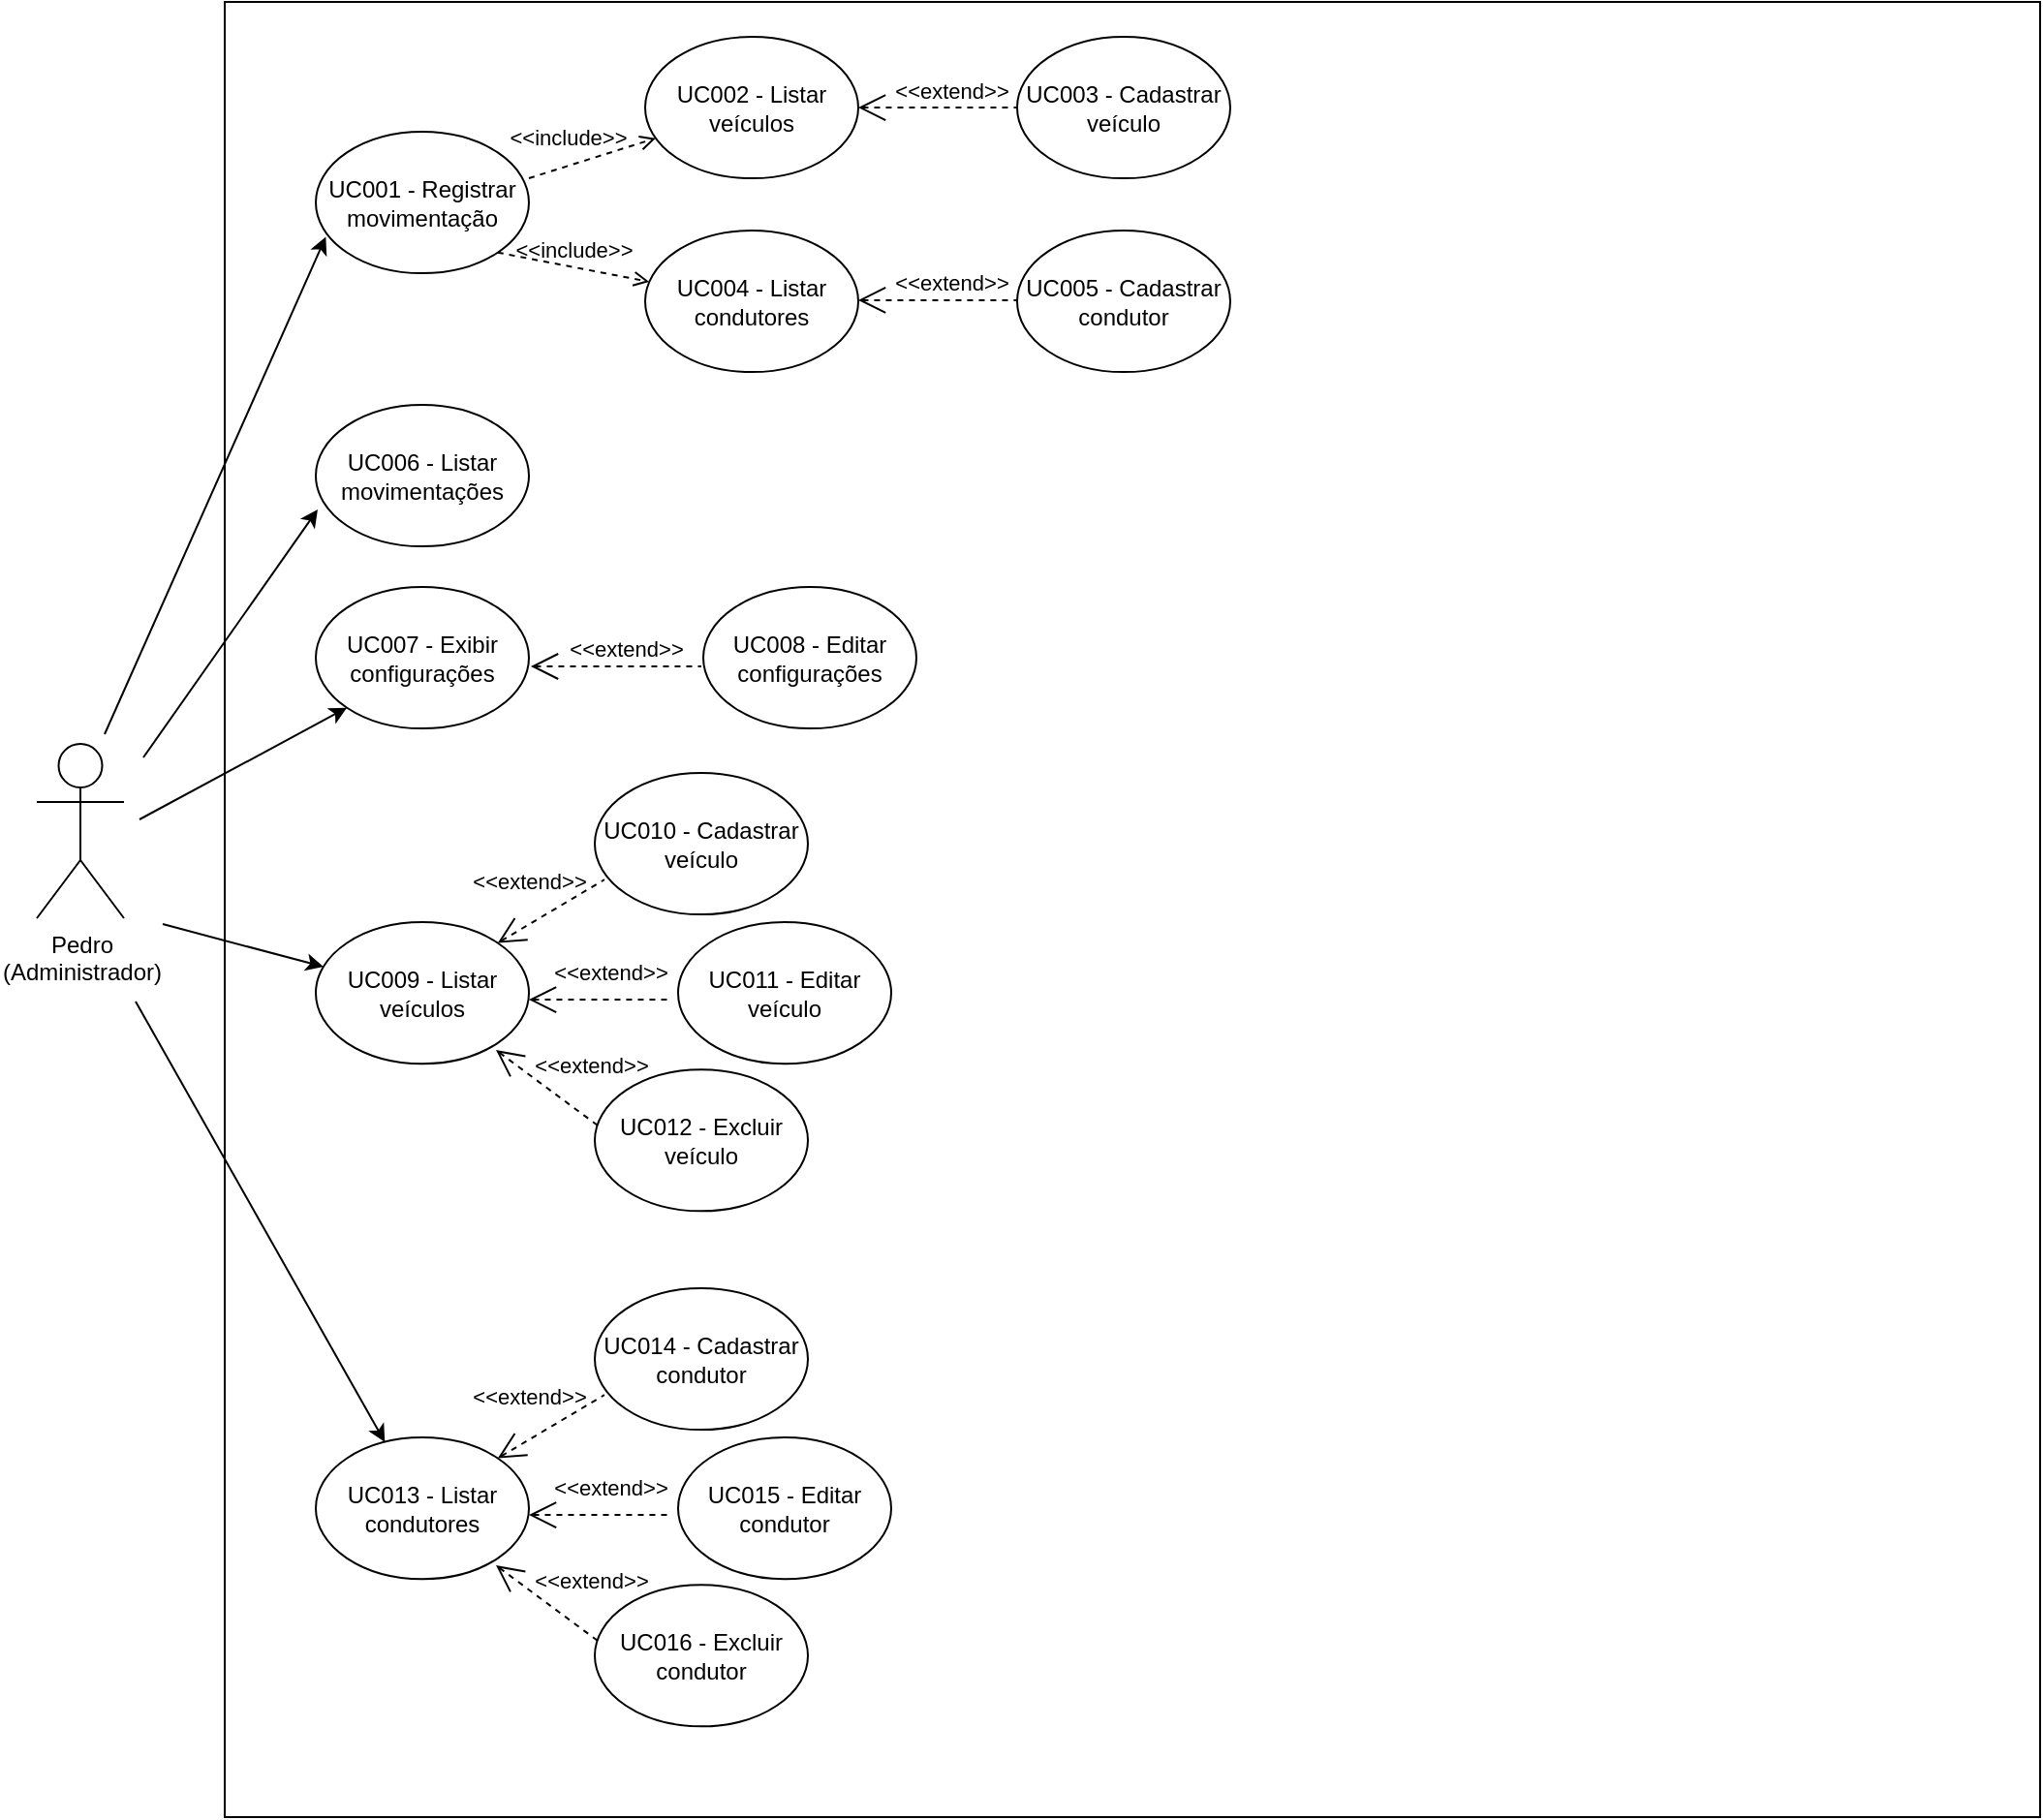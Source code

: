 <mxfile version="20.8.20" type="github">
  <diagram name="Página-1" id="faZqavo2saKHAUYqB46W">
    <mxGraphModel dx="633" dy="569" grid="0" gridSize="10" guides="1" tooltips="1" connect="1" arrows="1" fold="1" page="1" pageScale="1" pageWidth="827" pageHeight="1169" math="0" shadow="0">
      <root>
        <mxCell id="0" />
        <mxCell id="1" parent="0" />
        <mxCell id="caubpSiTxFr4B8Om-Vba-1" value="Pedro&lt;br&gt;(Administrador)" style="shape=umlActor;verticalLabelPosition=bottom;verticalAlign=top;html=1;outlineConnect=0;aspect=fixed;" parent="1" vertex="1">
          <mxGeometry x="39" y="495" width="45" height="90" as="geometry" />
        </mxCell>
        <mxCell id="caubpSiTxFr4B8Om-Vba-2" value="" style="whiteSpace=wrap;html=1;aspect=fixed;" parent="1" vertex="1">
          <mxGeometry x="136" y="112" width="937" height="937" as="geometry" />
        </mxCell>
        <mxCell id="caubpSiTxFr4B8Om-Vba-7" value="UC001 - Registrar movimentação" style="ellipse;whiteSpace=wrap;html=1;aspect=fixed;" parent="1" vertex="1">
          <mxGeometry x="183" y="179" width="110" height="73.06" as="geometry" />
        </mxCell>
        <mxCell id="caubpSiTxFr4B8Om-Vba-8" value="UC003 - Cadastrar veículo" style="ellipse;whiteSpace=wrap;html=1;aspect=fixed;" parent="1" vertex="1">
          <mxGeometry x="545" y="130" width="110" height="73.06" as="geometry" />
        </mxCell>
        <mxCell id="caubpSiTxFr4B8Om-Vba-9" value="UC005 - Cadastrar condutor" style="ellipse;whiteSpace=wrap;html=1;aspect=fixed;" parent="1" vertex="1">
          <mxGeometry x="545" y="230" width="110" height="73.06" as="geometry" />
        </mxCell>
        <mxCell id="caubpSiTxFr4B8Om-Vba-10" value="UC002 - Listar veículos" style="ellipse;whiteSpace=wrap;html=1;aspect=fixed;" parent="1" vertex="1">
          <mxGeometry x="353" y="130" width="110" height="73.06" as="geometry" />
        </mxCell>
        <mxCell id="caubpSiTxFr4B8Om-Vba-11" value="UC004 - Listar condutores" style="ellipse;whiteSpace=wrap;html=1;aspect=fixed;" parent="1" vertex="1">
          <mxGeometry x="353" y="230" width="110" height="73.06" as="geometry" />
        </mxCell>
        <mxCell id="ysMwKezHrKP1_6Tt89WK-1" value="" style="endArrow=classic;html=1;rounded=0;entryX=0.047;entryY=0.743;entryDx=0;entryDy=0;entryPerimeter=0;" edge="1" parent="1" target="caubpSiTxFr4B8Om-Vba-7">
          <mxGeometry width="50" height="50" relative="1" as="geometry">
            <mxPoint x="74" y="490" as="sourcePoint" />
            <mxPoint x="149" y="259" as="targetPoint" />
          </mxGeometry>
        </mxCell>
        <mxCell id="ysMwKezHrKP1_6Tt89WK-2" value="&amp;lt;&amp;lt;include&amp;gt;&amp;gt;" style="html=1;verticalAlign=bottom;labelBackgroundColor=none;endArrow=open;endFill=0;dashed=1;rounded=0;" edge="1" parent="1">
          <mxGeometry x="-0.345" y="5" width="160" relative="1" as="geometry">
            <mxPoint x="293" y="203" as="sourcePoint" />
            <mxPoint x="358.439" y="182.369" as="targetPoint" />
            <mxPoint as="offset" />
          </mxGeometry>
        </mxCell>
        <mxCell id="ysMwKezHrKP1_6Tt89WK-3" value="&amp;lt;&amp;lt;include&amp;gt;&amp;gt;" style="html=1;verticalAlign=bottom;labelBackgroundColor=none;endArrow=open;endFill=0;dashed=1;rounded=0;exitX=1;exitY=1;exitDx=0;exitDy=0;" edge="1" parent="1" source="caubpSiTxFr4B8Om-Vba-7" target="caubpSiTxFr4B8Om-Vba-11">
          <mxGeometry width="160" relative="1" as="geometry">
            <mxPoint x="293" y="230" as="sourcePoint" />
            <mxPoint x="453" y="230" as="targetPoint" />
          </mxGeometry>
        </mxCell>
        <mxCell id="ysMwKezHrKP1_6Tt89WK-5" value="&amp;lt;&amp;lt;extend&amp;gt;&amp;gt;" style="edgeStyle=none;html=1;startArrow=open;endArrow=none;startSize=12;verticalAlign=bottom;dashed=1;labelBackgroundColor=none;rounded=0;exitX=1;exitY=0.5;exitDx=0;exitDy=0;entryX=0;entryY=0.5;entryDx=0;entryDy=0;" edge="1" parent="1" source="caubpSiTxFr4B8Om-Vba-10" target="caubpSiTxFr4B8Om-Vba-8">
          <mxGeometry x="0.171" width="160" relative="1" as="geometry">
            <mxPoint x="476" y="166" as="sourcePoint" />
            <mxPoint x="524" y="165.94" as="targetPoint" />
            <mxPoint as="offset" />
          </mxGeometry>
        </mxCell>
        <mxCell id="ysMwKezHrKP1_6Tt89WK-6" value="&amp;lt;&amp;lt;extend&amp;gt;&amp;gt;" style="edgeStyle=none;html=1;startArrow=open;endArrow=none;startSize=12;verticalAlign=bottom;dashed=1;labelBackgroundColor=none;rounded=0;exitX=1;exitY=0.5;exitDx=0;exitDy=0;entryX=0;entryY=0.5;entryDx=0;entryDy=0;" edge="1" parent="1">
          <mxGeometry x="0.171" width="160" relative="1" as="geometry">
            <mxPoint x="463" y="265.94" as="sourcePoint" />
            <mxPoint x="545" y="265.94" as="targetPoint" />
            <mxPoint as="offset" />
          </mxGeometry>
        </mxCell>
        <mxCell id="ysMwKezHrKP1_6Tt89WK-7" value="UC006 - Listar movimentações" style="ellipse;whiteSpace=wrap;html=1;aspect=fixed;" vertex="1" parent="1">
          <mxGeometry x="183" y="320" width="110" height="73.06" as="geometry" />
        </mxCell>
        <mxCell id="ysMwKezHrKP1_6Tt89WK-11" value="" style="endArrow=classic;html=1;rounded=0;entryX=0.009;entryY=0.739;entryDx=0;entryDy=0;entryPerimeter=0;" edge="1" parent="1" target="ysMwKezHrKP1_6Tt89WK-7">
          <mxGeometry width="50" height="50" relative="1" as="geometry">
            <mxPoint x="94" y="502" as="sourcePoint" />
            <mxPoint x="176" y="357" as="targetPoint" />
          </mxGeometry>
        </mxCell>
        <mxCell id="ysMwKezHrKP1_6Tt89WK-12" value="UC007 - Exibir configurações" style="ellipse;whiteSpace=wrap;html=1;aspect=fixed;" vertex="1" parent="1">
          <mxGeometry x="183" y="414" width="110" height="73.06" as="geometry" />
        </mxCell>
        <mxCell id="ysMwKezHrKP1_6Tt89WK-13" value="UC008 - Editar configurações" style="ellipse;whiteSpace=wrap;html=1;aspect=fixed;" vertex="1" parent="1">
          <mxGeometry x="383" y="414" width="110" height="73.06" as="geometry" />
        </mxCell>
        <mxCell id="ysMwKezHrKP1_6Tt89WK-14" value="&amp;lt;&amp;lt;extend&amp;gt;&amp;gt;" style="edgeStyle=none;html=1;startArrow=open;endArrow=none;startSize=12;verticalAlign=bottom;dashed=1;labelBackgroundColor=none;rounded=0;" edge="1" parent="1">
          <mxGeometry x="0.114" width="160" relative="1" as="geometry">
            <mxPoint x="294" y="455" as="sourcePoint" />
            <mxPoint x="382" y="455" as="targetPoint" />
            <mxPoint as="offset" />
          </mxGeometry>
        </mxCell>
        <mxCell id="ysMwKezHrKP1_6Tt89WK-16" value="" style="endArrow=classic;html=1;rounded=0;entryX=0;entryY=1;entryDx=0;entryDy=0;" edge="1" parent="1" target="ysMwKezHrKP1_6Tt89WK-12">
          <mxGeometry width="50" height="50" relative="1" as="geometry">
            <mxPoint x="92" y="534" as="sourcePoint" />
            <mxPoint x="196" y="318" as="targetPoint" />
          </mxGeometry>
        </mxCell>
        <mxCell id="ysMwKezHrKP1_6Tt89WK-18" value="UC009 - Listar veículos" style="ellipse;whiteSpace=wrap;html=1;aspect=fixed;" vertex="1" parent="1">
          <mxGeometry x="183" y="587.06" width="110" height="73.06" as="geometry" />
        </mxCell>
        <mxCell id="ysMwKezHrKP1_6Tt89WK-19" value="UC010 - Cadastrar veículo" style="ellipse;whiteSpace=wrap;html=1;aspect=fixed;" vertex="1" parent="1">
          <mxGeometry x="327" y="510" width="110" height="73.06" as="geometry" />
        </mxCell>
        <mxCell id="ysMwKezHrKP1_6Tt89WK-20" value="UC011 - Editar veículo" style="ellipse;whiteSpace=wrap;html=1;aspect=fixed;" vertex="1" parent="1">
          <mxGeometry x="370" y="587.06" width="110" height="73.06" as="geometry" />
        </mxCell>
        <mxCell id="ysMwKezHrKP1_6Tt89WK-21" value="UC012 - Excluir veículo" style="ellipse;whiteSpace=wrap;html=1;aspect=fixed;" vertex="1" parent="1">
          <mxGeometry x="327" y="663.12" width="110" height="73.06" as="geometry" />
        </mxCell>
        <mxCell id="ysMwKezHrKP1_6Tt89WK-22" value="&amp;lt;&amp;lt;extend&amp;gt;&amp;gt;" style="edgeStyle=none;html=1;startArrow=open;endArrow=none;startSize=12;verticalAlign=bottom;dashed=1;labelBackgroundColor=none;rounded=0;entryX=0.045;entryY=0.754;entryDx=0;entryDy=0;exitX=1;exitY=0;exitDx=0;exitDy=0;entryPerimeter=0;" edge="1" parent="1" source="ysMwKezHrKP1_6Tt89WK-18" target="ysMwKezHrKP1_6Tt89WK-19">
          <mxGeometry x="-0.204" y="11" width="160" relative="1" as="geometry">
            <mxPoint x="263" y="616.06" as="sourcePoint" />
            <mxPoint x="423" y="616.06" as="targetPoint" />
            <mxPoint as="offset" />
          </mxGeometry>
        </mxCell>
        <mxCell id="ysMwKezHrKP1_6Tt89WK-23" value="&amp;lt;&amp;lt;extend&amp;gt;&amp;gt;" style="edgeStyle=none;html=1;startArrow=open;endArrow=none;startSize=12;verticalAlign=bottom;dashed=1;labelBackgroundColor=none;rounded=0;" edge="1" parent="1">
          <mxGeometry x="0.135" y="5" width="160" relative="1" as="geometry">
            <mxPoint x="293" y="627.06" as="sourcePoint" />
            <mxPoint x="367" y="627.06" as="targetPoint" />
            <mxPoint as="offset" />
          </mxGeometry>
        </mxCell>
        <mxCell id="ysMwKezHrKP1_6Tt89WK-24" value="&amp;lt;&amp;lt;extend&amp;gt;&amp;gt;" style="edgeStyle=none;html=1;startArrow=open;endArrow=none;startSize=12;verticalAlign=bottom;dashed=1;labelBackgroundColor=none;rounded=0;entryX=0.021;entryY=0.403;entryDx=0;entryDy=0;entryPerimeter=0;" edge="1" parent="1" target="ysMwKezHrKP1_6Tt89WK-21">
          <mxGeometry x="0.492" y="16" width="160" relative="1" as="geometry">
            <mxPoint x="276" y="653.06" as="sourcePoint" />
            <mxPoint x="350" y="653.06" as="targetPoint" />
            <mxPoint as="offset" />
          </mxGeometry>
        </mxCell>
        <mxCell id="ysMwKezHrKP1_6Tt89WK-25" value="UC013 - Listar condutores" style="ellipse;whiteSpace=wrap;html=1;aspect=fixed;" vertex="1" parent="1">
          <mxGeometry x="183" y="853.06" width="110" height="73.06" as="geometry" />
        </mxCell>
        <mxCell id="ysMwKezHrKP1_6Tt89WK-26" value="UC014 - Cadastrar condutor" style="ellipse;whiteSpace=wrap;html=1;aspect=fixed;" vertex="1" parent="1">
          <mxGeometry x="327" y="776" width="110" height="73.06" as="geometry" />
        </mxCell>
        <mxCell id="ysMwKezHrKP1_6Tt89WK-27" value="UC015 - Editar condutor" style="ellipse;whiteSpace=wrap;html=1;aspect=fixed;" vertex="1" parent="1">
          <mxGeometry x="370" y="853.06" width="110" height="73.06" as="geometry" />
        </mxCell>
        <mxCell id="ysMwKezHrKP1_6Tt89WK-28" value="UC016 - Excluir condutor" style="ellipse;whiteSpace=wrap;html=1;aspect=fixed;" vertex="1" parent="1">
          <mxGeometry x="327" y="929.12" width="110" height="73.06" as="geometry" />
        </mxCell>
        <mxCell id="ysMwKezHrKP1_6Tt89WK-29" value="&amp;lt;&amp;lt;extend&amp;gt;&amp;gt;" style="edgeStyle=none;html=1;startArrow=open;endArrow=none;startSize=12;verticalAlign=bottom;dashed=1;labelBackgroundColor=none;rounded=0;entryX=0.045;entryY=0.754;entryDx=0;entryDy=0;exitX=1;exitY=0;exitDx=0;exitDy=0;entryPerimeter=0;" edge="1" parent="1" source="ysMwKezHrKP1_6Tt89WK-25" target="ysMwKezHrKP1_6Tt89WK-26">
          <mxGeometry x="-0.204" y="11" width="160" relative="1" as="geometry">
            <mxPoint x="263" y="882.06" as="sourcePoint" />
            <mxPoint x="423" y="882.06" as="targetPoint" />
            <mxPoint as="offset" />
          </mxGeometry>
        </mxCell>
        <mxCell id="ysMwKezHrKP1_6Tt89WK-30" value="&amp;lt;&amp;lt;extend&amp;gt;&amp;gt;" style="edgeStyle=none;html=1;startArrow=open;endArrow=none;startSize=12;verticalAlign=bottom;dashed=1;labelBackgroundColor=none;rounded=0;" edge="1" parent="1">
          <mxGeometry x="0.135" y="5" width="160" relative="1" as="geometry">
            <mxPoint x="293" y="893.06" as="sourcePoint" />
            <mxPoint x="367" y="893.06" as="targetPoint" />
            <mxPoint as="offset" />
          </mxGeometry>
        </mxCell>
        <mxCell id="ysMwKezHrKP1_6Tt89WK-31" value="&amp;lt;&amp;lt;extend&amp;gt;&amp;gt;" style="edgeStyle=none;html=1;startArrow=open;endArrow=none;startSize=12;verticalAlign=bottom;dashed=1;labelBackgroundColor=none;rounded=0;entryX=0.021;entryY=0.403;entryDx=0;entryDy=0;entryPerimeter=0;" edge="1" parent="1" target="ysMwKezHrKP1_6Tt89WK-28">
          <mxGeometry x="0.492" y="16" width="160" relative="1" as="geometry">
            <mxPoint x="276" y="919.06" as="sourcePoint" />
            <mxPoint x="350" y="919.06" as="targetPoint" />
            <mxPoint as="offset" />
          </mxGeometry>
        </mxCell>
        <mxCell id="ysMwKezHrKP1_6Tt89WK-32" value="" style="endArrow=classic;html=1;rounded=0;" edge="1" parent="1" target="ysMwKezHrKP1_6Tt89WK-25">
          <mxGeometry width="50" height="50" relative="1" as="geometry">
            <mxPoint x="90" y="628" as="sourcePoint" />
            <mxPoint x="365" y="565" as="targetPoint" />
          </mxGeometry>
        </mxCell>
        <mxCell id="ysMwKezHrKP1_6Tt89WK-33" value="" style="endArrow=classic;html=1;rounded=0;" edge="1" parent="1" target="ysMwKezHrKP1_6Tt89WK-18">
          <mxGeometry width="50" height="50" relative="1" as="geometry">
            <mxPoint x="104" y="588" as="sourcePoint" />
            <mxPoint x="193" y="461" as="targetPoint" />
          </mxGeometry>
        </mxCell>
      </root>
    </mxGraphModel>
  </diagram>
</mxfile>
